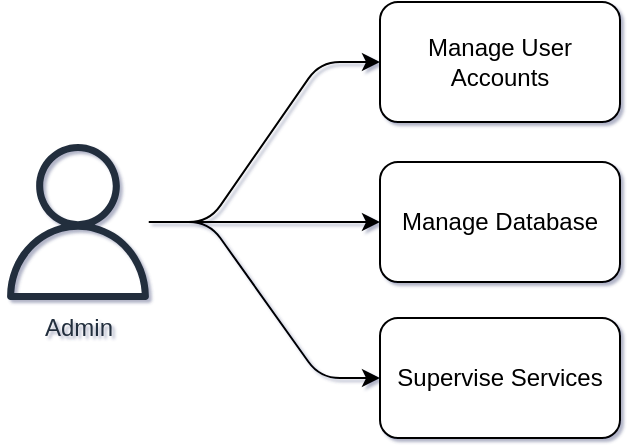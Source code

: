 <mxfile version="14.4.9" type="device"><diagram id="v9Kp5liXt98ZdkIb-uEh" name="Page-1"><mxGraphModel dx="1550" dy="607" grid="1" gridSize="10" guides="1" tooltips="1" connect="1" arrows="1" fold="1" page="1" pageScale="1" pageWidth="850" pageHeight="1100" math="0" shadow="1"><root><mxCell id="0"/><mxCell id="1" parent="0"/><mxCell id="dx-S14t-cAaFt5ngwcIB-6" style="edgeStyle=entityRelationEdgeStyle;orthogonalLoop=1;jettySize=auto;html=1;entryX=0;entryY=0.5;entryDx=0;entryDy=0;jumpStyle=none;shadow=0;" parent="1" source="dx-S14t-cAaFt5ngwcIB-1" target="dx-S14t-cAaFt5ngwcIB-2" edge="1"><mxGeometry relative="1" as="geometry"/></mxCell><mxCell id="dx-S14t-cAaFt5ngwcIB-7" style="edgeStyle=entityRelationEdgeStyle;orthogonalLoop=1;jettySize=auto;html=1;entryX=0;entryY=0.5;entryDx=0;entryDy=0;jumpStyle=none;shadow=0;" parent="1" source="dx-S14t-cAaFt5ngwcIB-1" target="dx-S14t-cAaFt5ngwcIB-3" edge="1"><mxGeometry relative="1" as="geometry"/></mxCell><mxCell id="dx-S14t-cAaFt5ngwcIB-8" style="orthogonalLoop=1;jettySize=auto;html=1;entryX=0;entryY=0.5;entryDx=0;entryDy=0;edgeStyle=entityRelationEdgeStyle;elbow=vertical;jumpStyle=none;shadow=0;" parent="1" source="dx-S14t-cAaFt5ngwcIB-1" target="dx-S14t-cAaFt5ngwcIB-4" edge="1"><mxGeometry relative="1" as="geometry"/></mxCell><mxCell id="dx-S14t-cAaFt5ngwcIB-1" value="Admin" style="outlineConnect=0;fontColor=#232F3E;gradientColor=none;fillColor=#232F3E;strokeColor=none;dashed=0;verticalLabelPosition=bottom;verticalAlign=top;align=center;html=1;fontSize=12;fontStyle=0;aspect=fixed;pointerEvents=1;shape=mxgraph.aws4.user;rounded=1;" parent="1" vertex="1"><mxGeometry x="10" y="111" width="78" height="78" as="geometry"/></mxCell><mxCell id="dx-S14t-cAaFt5ngwcIB-2" value="Manage User Accounts" style="whiteSpace=wrap;html=1;rounded=1;" parent="1" vertex="1"><mxGeometry x="200" y="40" width="120" height="60" as="geometry"/></mxCell><mxCell id="dx-S14t-cAaFt5ngwcIB-3" value="Manage Database" style="whiteSpace=wrap;html=1;rounded=1;" parent="1" vertex="1"><mxGeometry x="200" y="120" width="120" height="60" as="geometry"/></mxCell><mxCell id="dx-S14t-cAaFt5ngwcIB-4" value="Supervise Services" style="whiteSpace=wrap;html=1;rounded=1;" parent="1" vertex="1"><mxGeometry x="200" y="198" width="120" height="60" as="geometry"/></mxCell></root></mxGraphModel></diagram></mxfile>